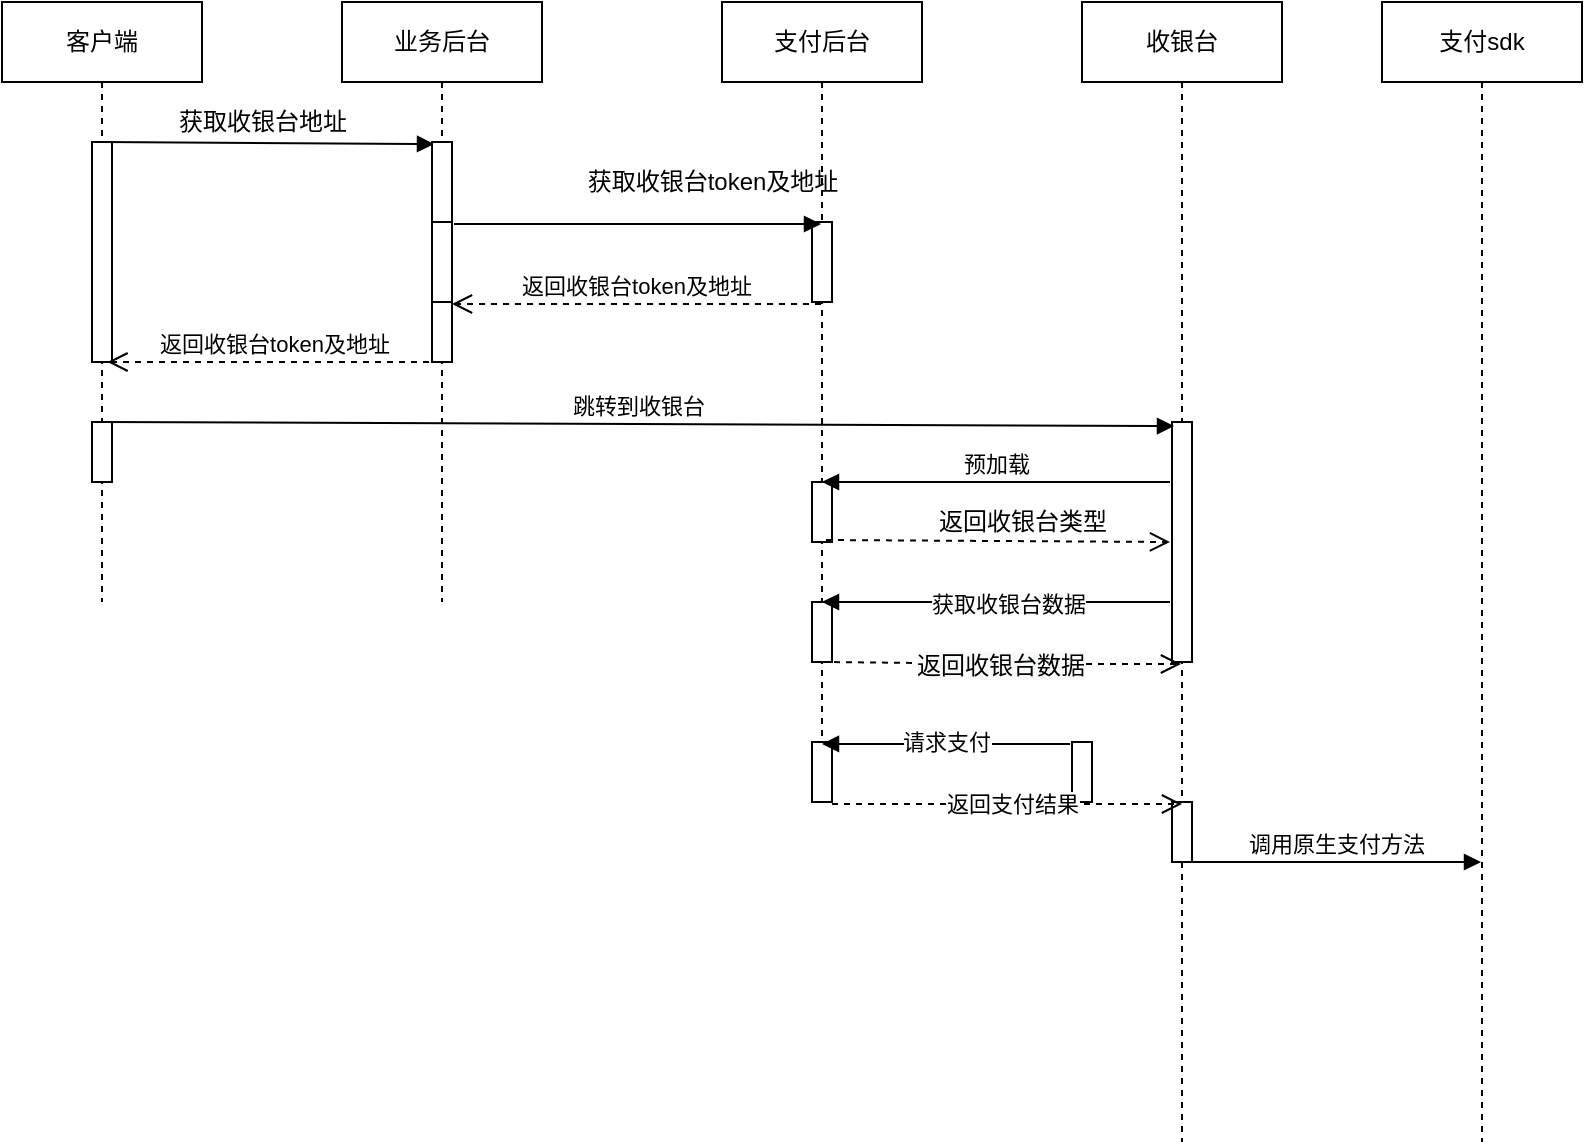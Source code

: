 <mxfile version="13.9.7" type="github"><diagram id="SC_sYWi1pvlqx6gr2Jfe" name="Page-1"><mxGraphModel dx="1426" dy="681" grid="1" gridSize="10" guides="1" tooltips="1" connect="1" arrows="1" fold="1" page="1" pageScale="1" pageWidth="827" pageHeight="1169" math="0" shadow="0"><root><mxCell id="0"/><mxCell id="1" parent="0"/><mxCell id="5ciSjucdBkUqwQA1svCY-6" value="客户端" style="shape=umlLifeline;perimeter=lifelinePerimeter;whiteSpace=wrap;html=1;container=1;collapsible=0;recursiveResize=0;outlineConnect=0;" vertex="1" parent="1"><mxGeometry x="10" y="40" width="100" height="300" as="geometry"/></mxCell><mxCell id="5ciSjucdBkUqwQA1svCY-17" value="" style="html=1;points=[];perimeter=orthogonalPerimeter;" vertex="1" parent="5ciSjucdBkUqwQA1svCY-6"><mxGeometry x="45" y="70" width="10" height="110" as="geometry"/></mxCell><mxCell id="5ciSjucdBkUqwQA1svCY-7" value="&lt;span&gt;收银台&lt;/span&gt;" style="shape=umlLifeline;perimeter=lifelinePerimeter;whiteSpace=wrap;html=1;container=1;collapsible=0;recursiveResize=0;outlineConnect=0;" vertex="1" parent="1"><mxGeometry x="550" y="40" width="100" height="570" as="geometry"/></mxCell><mxCell id="5ciSjucdBkUqwQA1svCY-54" value="" style="html=1;points=[];perimeter=orthogonalPerimeter;" vertex="1" parent="5ciSjucdBkUqwQA1svCY-7"><mxGeometry x="-5" y="370" width="10" height="30" as="geometry"/></mxCell><mxCell id="5ciSjucdBkUqwQA1svCY-63" value="" style="html=1;points=[];perimeter=orthogonalPerimeter;" vertex="1" parent="5ciSjucdBkUqwQA1svCY-7"><mxGeometry x="45" y="400" width="10" height="30" as="geometry"/></mxCell><mxCell id="5ciSjucdBkUqwQA1svCY-42" value="" style="html=1;points=[];perimeter=orthogonalPerimeter;" vertex="1" parent="5ciSjucdBkUqwQA1svCY-7"><mxGeometry x="45" y="210" width="10" height="120" as="geometry"/></mxCell><mxCell id="5ciSjucdBkUqwQA1svCY-8" value="&lt;span&gt;支付后台&lt;/span&gt;" style="shape=umlLifeline;perimeter=lifelinePerimeter;whiteSpace=wrap;html=1;container=1;collapsible=0;recursiveResize=0;outlineConnect=0;" vertex="1" parent="1"><mxGeometry x="370" y="40" width="100" height="400" as="geometry"/></mxCell><mxCell id="5ciSjucdBkUqwQA1svCY-16" value="" style="html=1;points=[];perimeter=orthogonalPerimeter;" vertex="1" parent="5ciSjucdBkUqwQA1svCY-8"><mxGeometry x="45" y="110" width="10" height="40" as="geometry"/></mxCell><mxCell id="5ciSjucdBkUqwQA1svCY-45" value="" style="html=1;points=[];perimeter=orthogonalPerimeter;" vertex="1" parent="5ciSjucdBkUqwQA1svCY-8"><mxGeometry x="45" y="240" width="10" height="30" as="geometry"/></mxCell><mxCell id="5ciSjucdBkUqwQA1svCY-46" value="" style="html=1;points=[];perimeter=orthogonalPerimeter;" vertex="1" parent="5ciSjucdBkUqwQA1svCY-8"><mxGeometry x="45" y="300" width="10" height="30" as="geometry"/></mxCell><mxCell id="5ciSjucdBkUqwQA1svCY-47" value="" style="html=1;points=[];perimeter=orthogonalPerimeter;" vertex="1" parent="5ciSjucdBkUqwQA1svCY-8"><mxGeometry x="45" y="370" width="10" height="30" as="geometry"/></mxCell><mxCell id="5ciSjucdBkUqwQA1svCY-19" value="" style="html=1;verticalAlign=bottom;endArrow=block;entryX=0.1;entryY=0.025;entryDx=0;entryDy=0;entryPerimeter=0;" edge="1" parent="1" target="5ciSjucdBkUqwQA1svCY-23"><mxGeometry x="0.319" y="10" width="80" relative="1" as="geometry"><mxPoint x="60" y="110" as="sourcePoint"/><mxPoint x="140" y="110" as="targetPoint"/><mxPoint as="offset"/></mxGeometry></mxCell><mxCell id="5ciSjucdBkUqwQA1svCY-22" value="业务后台" style="shape=umlLifeline;perimeter=lifelinePerimeter;whiteSpace=wrap;html=1;container=1;collapsible=0;recursiveResize=0;outlineConnect=0;" vertex="1" parent="1"><mxGeometry x="180" y="40" width="100" height="300" as="geometry"/></mxCell><mxCell id="5ciSjucdBkUqwQA1svCY-23" value="" style="html=1;points=[];perimeter=orthogonalPerimeter;" vertex="1" parent="5ciSjucdBkUqwQA1svCY-22"><mxGeometry x="45" y="70" width="10" height="40" as="geometry"/></mxCell><mxCell id="5ciSjucdBkUqwQA1svCY-33" value="" style="edgeStyle=orthogonalEdgeStyle;rounded=0;orthogonalLoop=1;jettySize=auto;html=1;" edge="1" parent="5ciSjucdBkUqwQA1svCY-22" source="5ciSjucdBkUqwQA1svCY-26" target="5ciSjucdBkUqwQA1svCY-32"><mxGeometry relative="1" as="geometry"/></mxCell><mxCell id="5ciSjucdBkUqwQA1svCY-26" value="" style="html=1;points=[];perimeter=orthogonalPerimeter;" vertex="1" parent="5ciSjucdBkUqwQA1svCY-22"><mxGeometry x="45" y="110" width="10" height="40" as="geometry"/></mxCell><mxCell id="5ciSjucdBkUqwQA1svCY-32" value="" style="html=1;points=[];perimeter=orthogonalPerimeter;" vertex="1" parent="5ciSjucdBkUqwQA1svCY-22"><mxGeometry x="45" y="150" width="10" height="30" as="geometry"/></mxCell><mxCell id="5ciSjucdBkUqwQA1svCY-27" value="" style="html=1;verticalAlign=bottom;endArrow=block;exitX=1.1;exitY=0.025;exitDx=0;exitDy=0;exitPerimeter=0;" edge="1" parent="1" source="5ciSjucdBkUqwQA1svCY-26" target="5ciSjucdBkUqwQA1svCY-8"><mxGeometry x="0.319" y="10" width="80" relative="1" as="geometry"><mxPoint x="240" y="150" as="sourcePoint"/><mxPoint x="420" y="151" as="targetPoint"/><mxPoint as="offset"/></mxGeometry></mxCell><mxCell id="5ciSjucdBkUqwQA1svCY-28" value="获取收银台地址" style="text;html=1;resizable=0;autosize=1;align=center;verticalAlign=middle;points=[];fillColor=none;strokeColor=none;rounded=0;" vertex="1" parent="1"><mxGeometry x="90" y="90" width="100" height="20" as="geometry"/></mxCell><mxCell id="5ciSjucdBkUqwQA1svCY-29" value="获取收银台token及地址" style="text;html=1;resizable=0;autosize=1;align=center;verticalAlign=middle;points=[];fillColor=none;strokeColor=none;rounded=0;" vertex="1" parent="1"><mxGeometry x="295" y="120" width="140" height="20" as="geometry"/></mxCell><mxCell id="5ciSjucdBkUqwQA1svCY-30" value="返回收银台token及地址" style="html=1;verticalAlign=bottom;endArrow=open;dashed=1;endSize=8;entryX=1;entryY=1.025;entryDx=0;entryDy=0;entryPerimeter=0;" edge="1" parent="1" source="5ciSjucdBkUqwQA1svCY-8" target="5ciSjucdBkUqwQA1svCY-26"><mxGeometry relative="1" as="geometry"><mxPoint x="320" y="189.5" as="sourcePoint"/><mxPoint x="250" y="190" as="targetPoint"/></mxGeometry></mxCell><mxCell id="5ciSjucdBkUqwQA1svCY-31" value="返回收银台token及地址" style="html=1;verticalAlign=bottom;endArrow=open;dashed=1;endSize=8;entryX=1;entryY=1.025;entryDx=0;entryDy=0;entryPerimeter=0;" edge="1" parent="1" source="5ciSjucdBkUqwQA1svCY-22"><mxGeometry relative="1" as="geometry"><mxPoint x="217.25" y="220" as="sourcePoint"/><mxPoint x="62.75" y="220" as="targetPoint"/></mxGeometry></mxCell><mxCell id="5ciSjucdBkUqwQA1svCY-38" value="" style="html=1;points=[];perimeter=orthogonalPerimeter;" vertex="1" parent="1"><mxGeometry x="55" y="250" width="10" height="30" as="geometry"/></mxCell><mxCell id="5ciSjucdBkUqwQA1svCY-41" value="跳转到收银台" style="html=1;verticalAlign=bottom;endArrow=block;exitX=0.5;exitY=0;exitDx=0;exitDy=0;exitPerimeter=0;entryX=0.1;entryY=0.017;entryDx=0;entryDy=0;entryPerimeter=0;" edge="1" parent="1" source="5ciSjucdBkUqwQA1svCY-38" target="5ciSjucdBkUqwQA1svCY-42"><mxGeometry width="80" relative="1" as="geometry"><mxPoint x="310" y="290" as="sourcePoint"/><mxPoint x="590" y="250" as="targetPoint"/></mxGeometry></mxCell><mxCell id="5ciSjucdBkUqwQA1svCY-44" value="预加载" style="html=1;verticalAlign=bottom;endArrow=block;exitX=-0.1;exitY=0.25;exitDx=0;exitDy=0;exitPerimeter=0;" edge="1" parent="1" source="5ciSjucdBkUqwQA1svCY-42" target="5ciSjucdBkUqwQA1svCY-8"><mxGeometry width="80" relative="1" as="geometry"><mxPoint x="590" y="279" as="sourcePoint"/><mxPoint x="605" y="280" as="targetPoint"/></mxGeometry></mxCell><mxCell id="5ciSjucdBkUqwQA1svCY-49" value="" style="html=1;verticalAlign=bottom;endArrow=open;dashed=1;endSize=8;exitX=0.7;exitY=0.967;exitDx=0;exitDy=0;exitPerimeter=0;entryX=-0.1;entryY=0.5;entryDx=0;entryDy=0;entryPerimeter=0;" edge="1" parent="1" source="5ciSjucdBkUqwQA1svCY-45" target="5ciSjucdBkUqwQA1svCY-42"><mxGeometry relative="1" as="geometry"><mxPoint x="530" y="310" as="sourcePoint"/><mxPoint x="590" y="310" as="targetPoint"/></mxGeometry></mxCell><mxCell id="5ciSjucdBkUqwQA1svCY-50" value="返回收银台类型" style="text;html=1;align=center;verticalAlign=middle;resizable=0;points=[];autosize=1;" vertex="1" parent="1"><mxGeometry x="470" y="290" width="100" height="20" as="geometry"/></mxCell><mxCell id="5ciSjucdBkUqwQA1svCY-51" value="获取收银台数据" style="html=1;verticalAlign=bottom;endArrow=block;exitX=-0.1;exitY=0.75;exitDx=0;exitDy=0;exitPerimeter=0;" edge="1" parent="1" source="5ciSjucdBkUqwQA1svCY-42" target="5ciSjucdBkUqwQA1svCY-8"><mxGeometry x="-0.07" y="10" width="80" relative="1" as="geometry"><mxPoint x="600" y="339" as="sourcePoint"/><mxPoint x="445" y="339" as="targetPoint"/><mxPoint as="offset"/></mxGeometry></mxCell><mxCell id="5ciSjucdBkUqwQA1svCY-52" value="&lt;span style=&quot;font-size: 12px ; background-color: rgb(248 , 249 , 250)&quot;&gt;返回收银台数据&lt;/span&gt;" style="html=1;verticalAlign=bottom;endArrow=open;dashed=1;endSize=8;exitX=0.7;exitY=0.967;exitDx=0;exitDy=0;exitPerimeter=0;" edge="1" parent="1" target="5ciSjucdBkUqwQA1svCY-7"><mxGeometry x="-0.011" y="-10" relative="1" as="geometry"><mxPoint x="420" y="370" as="sourcePoint"/><mxPoint x="580" y="371" as="targetPoint"/><Array as="points"><mxPoint x="523" y="371"/><mxPoint x="560" y="371"/></Array><mxPoint as="offset"/></mxGeometry></mxCell><mxCell id="5ciSjucdBkUqwQA1svCY-55" value="" style="html=1;verticalAlign=bottom;endArrow=block;exitX=-0.1;exitY=0.033;exitDx=0;exitDy=0;exitPerimeter=0;" edge="1" parent="1" source="5ciSjucdBkUqwQA1svCY-54" target="5ciSjucdBkUqwQA1svCY-8"><mxGeometry x="-0.1" y="19" width="80" relative="1" as="geometry"><mxPoint x="530" y="400" as="sourcePoint"/><mxPoint x="610" y="400" as="targetPoint"/><Array as="points"/><mxPoint as="offset"/></mxGeometry></mxCell><mxCell id="5ciSjucdBkUqwQA1svCY-56" value="请求支付" style="edgeLabel;html=1;align=center;verticalAlign=middle;resizable=0;points=[];" vertex="1" connectable="0" parent="5ciSjucdBkUqwQA1svCY-55"><mxGeometry x="0.082" y="1" relative="1" as="geometry"><mxPoint x="5" y="-1.99" as="offset"/></mxGeometry></mxCell><mxCell id="5ciSjucdBkUqwQA1svCY-57" value="返回支付结果" style="html=1;verticalAlign=bottom;endArrow=open;dashed=1;endSize=8;exitX=1;exitY=1.033;exitDx=0;exitDy=0;exitPerimeter=0;" edge="1" parent="1" source="5ciSjucdBkUqwQA1svCY-47"><mxGeometry x="0.033" y="-9" relative="1" as="geometry"><mxPoint x="520" y="440" as="sourcePoint"/><mxPoint x="600" y="441" as="targetPoint"/><mxPoint as="offset"/></mxGeometry></mxCell><mxCell id="5ciSjucdBkUqwQA1svCY-61" value="支付sdk" style="shape=umlLifeline;perimeter=lifelinePerimeter;whiteSpace=wrap;html=1;container=1;collapsible=0;recursiveResize=0;outlineConnect=0;" vertex="1" parent="1"><mxGeometry x="700" y="40" width="100" height="570" as="geometry"/></mxCell><mxCell id="5ciSjucdBkUqwQA1svCY-65" value="调用原生支付方法" style="html=1;verticalAlign=bottom;endArrow=block;exitX=0.9;exitY=1;exitDx=0;exitDy=0;exitPerimeter=0;" edge="1" parent="1" source="5ciSjucdBkUqwQA1svCY-63" target="5ciSjucdBkUqwQA1svCY-61"><mxGeometry width="80" relative="1" as="geometry"><mxPoint x="610" y="480" as="sourcePoint"/><mxPoint x="695" y="470" as="targetPoint"/></mxGeometry></mxCell></root></mxGraphModel></diagram></mxfile>